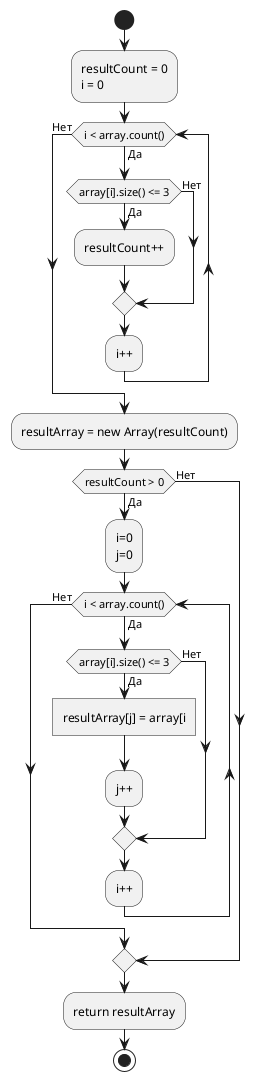 @startuml

start

:resultCount = 0
i = 0;
while (i < array.count()) is (Да)
    if (array[i].size() <= 3) then (Да)
        :resultCount++;
    else (Нет)
    endif
    :i++;
endwhile (Нет)
:resultArray = new Array(resultCount);
if (resultCount > 0) then (Да)
    :i=0
    j=0;
    while (i < array.count()) is (Да)
        if (array[i].size() <= 3) then (Да)
            :resultArray[j] = array[i]
            :j++;
        else (Нет)
        endif
        :i++;
    endwhile (Нет)
else (Нет)
endif
    :return resultArray;
stop

@enduml